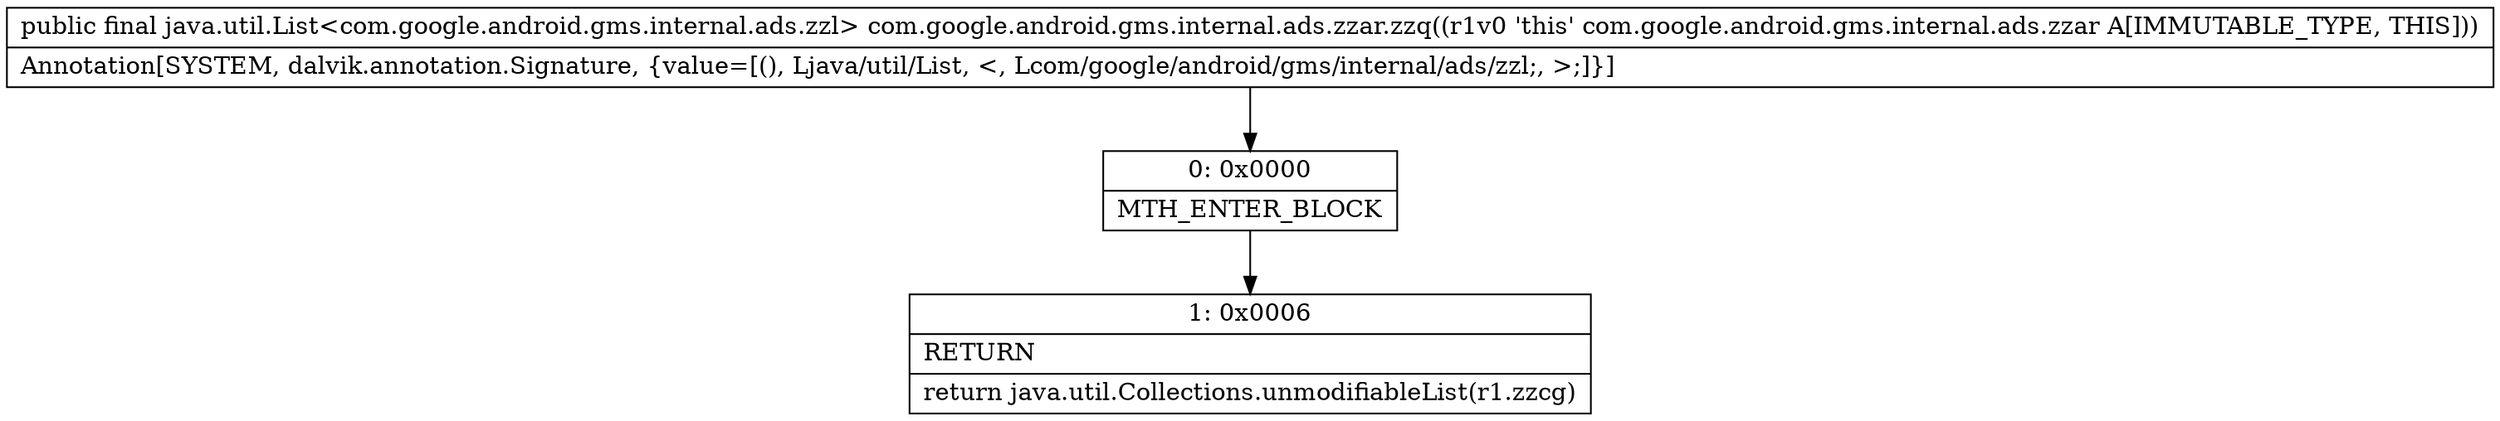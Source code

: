 digraph "CFG forcom.google.android.gms.internal.ads.zzar.zzq()Ljava\/util\/List;" {
Node_0 [shape=record,label="{0\:\ 0x0000|MTH_ENTER_BLOCK\l}"];
Node_1 [shape=record,label="{1\:\ 0x0006|RETURN\l|return java.util.Collections.unmodifiableList(r1.zzcg)\l}"];
MethodNode[shape=record,label="{public final java.util.List\<com.google.android.gms.internal.ads.zzl\> com.google.android.gms.internal.ads.zzar.zzq((r1v0 'this' com.google.android.gms.internal.ads.zzar A[IMMUTABLE_TYPE, THIS]))  | Annotation[SYSTEM, dalvik.annotation.Signature, \{value=[(), Ljava\/util\/List, \<, Lcom\/google\/android\/gms\/internal\/ads\/zzl;, \>;]\}]\l}"];
MethodNode -> Node_0;
Node_0 -> Node_1;
}

